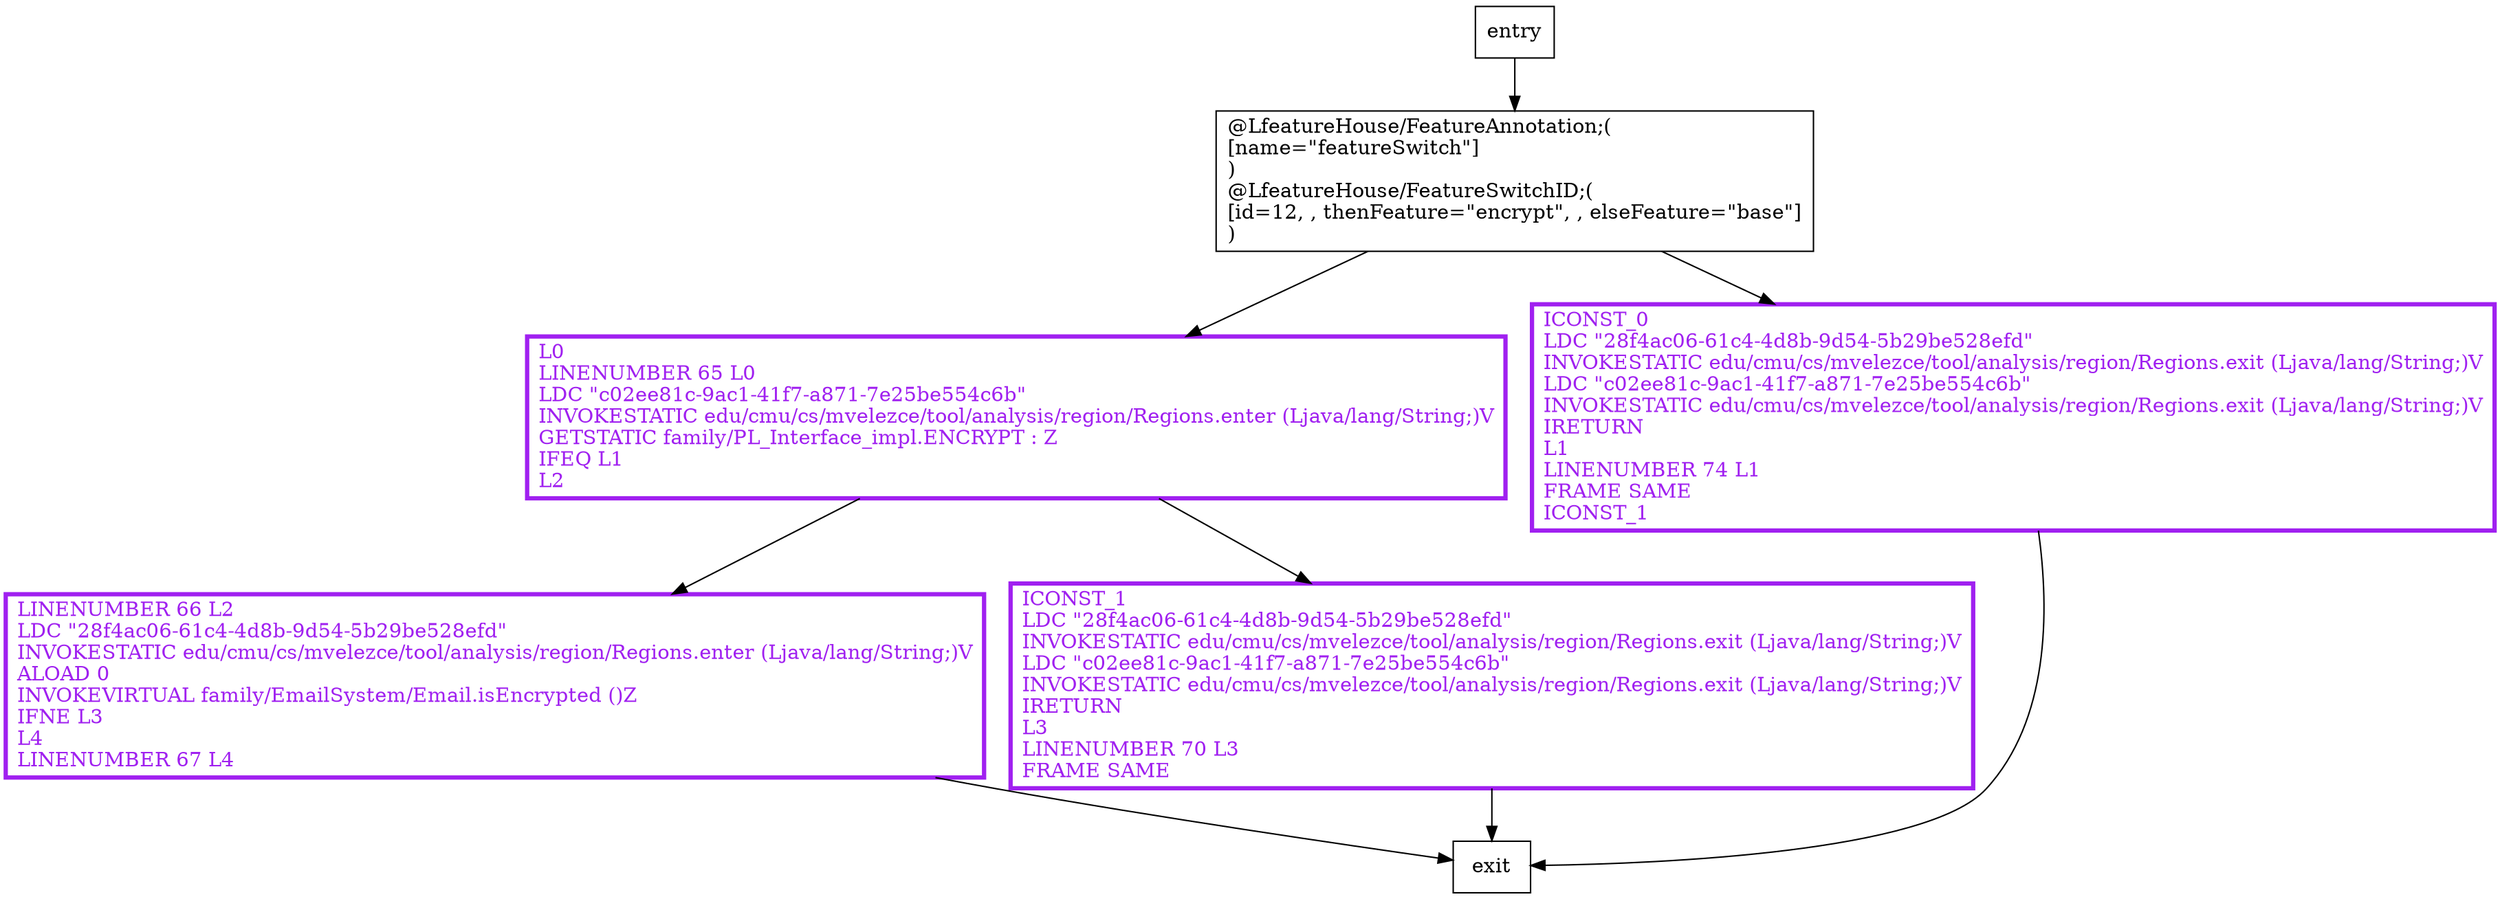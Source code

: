 digraph isReadable {
node [shape=record];
763937215 [label="L0\lLINENUMBER 65 L0\lLDC \"c02ee81c-9ac1-41f7-a871-7e25be554c6b\"\lINVOKESTATIC edu/cmu/cs/mvelezce/tool/analysis/region/Regions.enter (Ljava/lang/String;)V\lGETSTATIC family/PL_Interface_impl.ENCRYPT : Z\lIFEQ L1\lL2\l"];
879042661 [label="LINENUMBER 66 L2\lLDC \"28f4ac06-61c4-4d8b-9d54-5b29be528efd\"\lINVOKESTATIC edu/cmu/cs/mvelezce/tool/analysis/region/Regions.enter (Ljava/lang/String;)V\lALOAD 0\lINVOKEVIRTUAL family/EmailSystem/Email.isEncrypted ()Z\lIFNE L3\lL4\lLINENUMBER 67 L4\l"];
909570727 [label="ICONST_1\lLDC \"28f4ac06-61c4-4d8b-9d54-5b29be528efd\"\lINVOKESTATIC edu/cmu/cs/mvelezce/tool/analysis/region/Regions.exit (Ljava/lang/String;)V\lLDC \"c02ee81c-9ac1-41f7-a871-7e25be554c6b\"\lINVOKESTATIC edu/cmu/cs/mvelezce/tool/analysis/region/Regions.exit (Ljava/lang/String;)V\lIRETURN\lL3\lLINENUMBER 70 L3\lFRAME SAME\l"];
1253641473 [label="@LfeatureHouse/FeatureAnnotation;(\l[name=\"featureSwitch\"]\l)\l@LfeatureHouse/FeatureSwitchID;(\l[id=12, , thenFeature=\"encrypt\", , elseFeature=\"base\"]\l)\l"];
124900571 [label="ICONST_0\lLDC \"28f4ac06-61c4-4d8b-9d54-5b29be528efd\"\lINVOKESTATIC edu/cmu/cs/mvelezce/tool/analysis/region/Regions.exit (Ljava/lang/String;)V\lLDC \"c02ee81c-9ac1-41f7-a871-7e25be554c6b\"\lINVOKESTATIC edu/cmu/cs/mvelezce/tool/analysis/region/Regions.exit (Ljava/lang/String;)V\lIRETURN\lL1\lLINENUMBER 74 L1\lFRAME SAME\lICONST_1\l"];
entry;
exit;
763937215 -> 879042661;
763937215 -> 909570727;
entry -> 1253641473;
879042661 -> exit;
909570727 -> exit;
1253641473 -> 763937215;
1253641473 -> 124900571;
124900571 -> exit;
763937215[fontcolor="purple", penwidth=3, color="purple"];
879042661[fontcolor="purple", penwidth=3, color="purple"];
909570727[fontcolor="purple", penwidth=3, color="purple"];
124900571[fontcolor="purple", penwidth=3, color="purple"];
}
